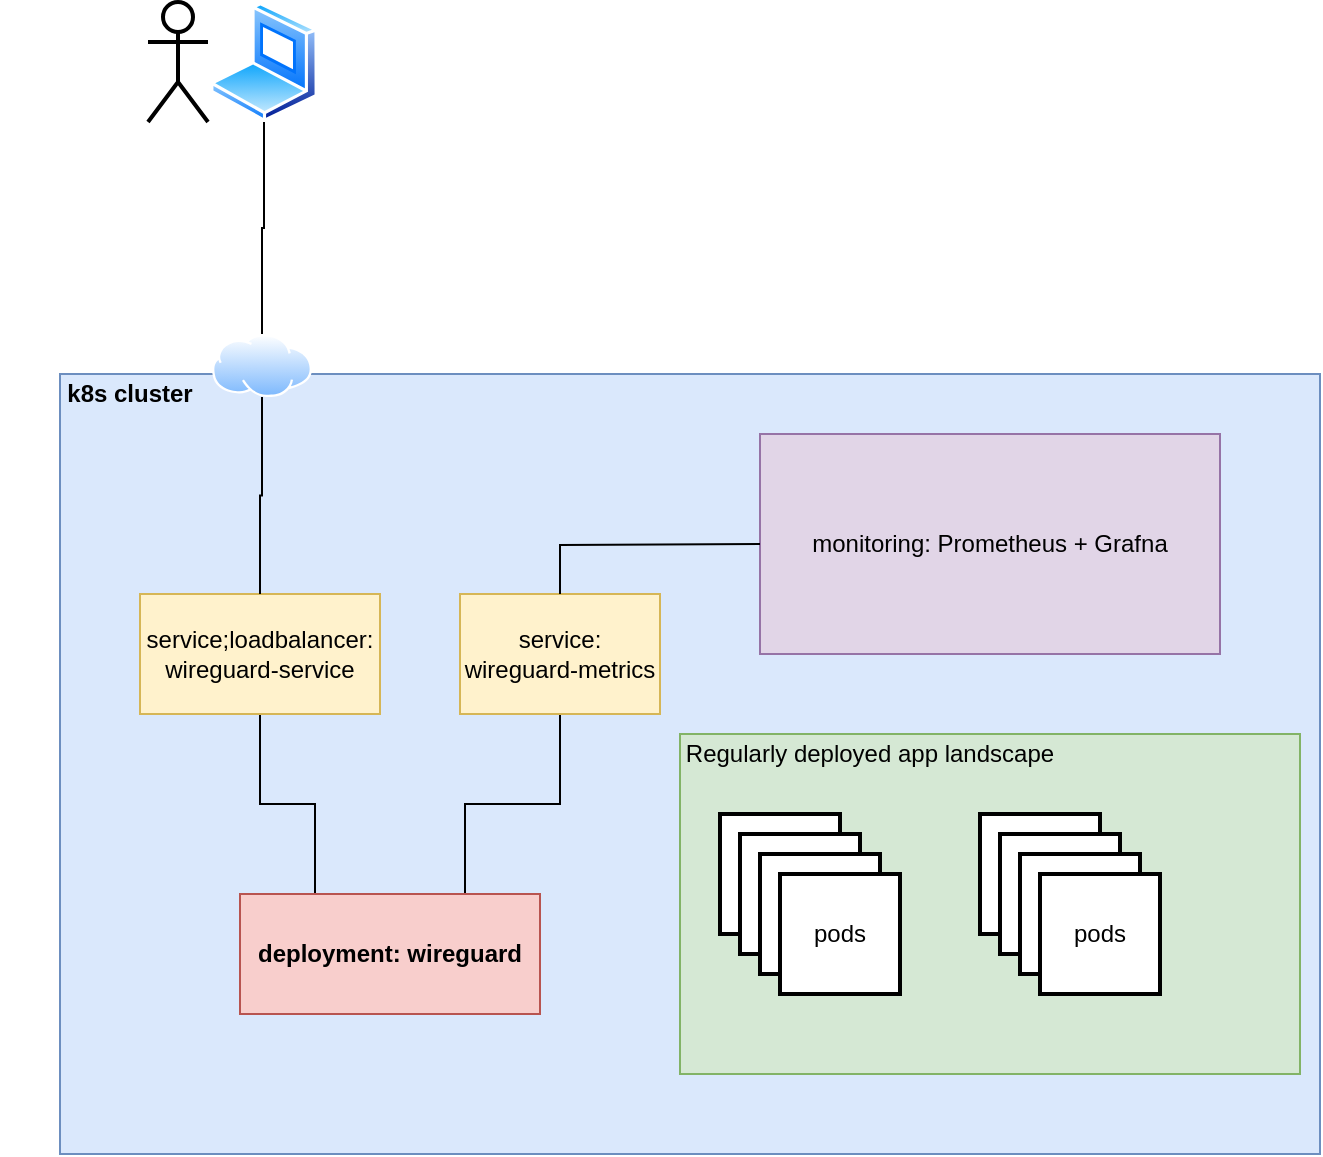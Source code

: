 <mxfile version="16.6.1" type="device"><diagram id="4dLHKhXSUBMGajlcW28m" name="Page-1"><mxGraphModel dx="1183" dy="768" grid="1" gridSize="10" guides="1" tooltips="1" connect="1" arrows="1" fold="1" page="1" pageScale="1" pageWidth="827" pageHeight="1169" background="#FFFFFF" math="0" shadow="0"><root><mxCell id="0"/><mxCell id="1" parent="0"/><mxCell id="W9VqupGXOlA_AwMssqUq-3" value="z" style="group;fontStyle=0" vertex="1" connectable="0" parent="1"><mxGeometry x="150" y="260" width="630" height="390" as="geometry"/></mxCell><mxCell id="W9VqupGXOlA_AwMssqUq-1" value="" style="rounded=0;whiteSpace=wrap;html=1;fillColor=#dae8fc;strokeColor=#6c8ebf;" vertex="1" parent="W9VqupGXOlA_AwMssqUq-3"><mxGeometry width="630" height="390" as="geometry"/></mxCell><mxCell id="W9VqupGXOlA_AwMssqUq-7" value="" style="rounded=0;whiteSpace=wrap;html=1;labelBackgroundColor=none;fillColor=#d5e8d4;strokeColor=#82b366;" vertex="1" parent="W9VqupGXOlA_AwMssqUq-3"><mxGeometry x="310" y="180" width="310" height="170" as="geometry"/></mxCell><mxCell id="W9VqupGXOlA_AwMssqUq-2" value="k8s cluster" style="text;html=1;strokeColor=none;fillColor=none;align=center;verticalAlign=middle;whiteSpace=wrap;rounded=0;labelBackgroundColor=none;fontStyle=1" vertex="1" parent="W9VqupGXOlA_AwMssqUq-3"><mxGeometry x="-30" width="130" height="20" as="geometry"/></mxCell><mxCell id="W9VqupGXOlA_AwMssqUq-32" style="edgeStyle=orthogonalEdgeStyle;rounded=0;orthogonalLoop=1;jettySize=auto;html=1;exitX=0.75;exitY=0;exitDx=0;exitDy=0;fontColor=#000000;endArrow=none;endFill=0;" edge="1" parent="W9VqupGXOlA_AwMssqUq-3" source="W9VqupGXOlA_AwMssqUq-4" target="W9VqupGXOlA_AwMssqUq-6"><mxGeometry relative="1" as="geometry"/></mxCell><mxCell id="W9VqupGXOlA_AwMssqUq-33" style="edgeStyle=orthogonalEdgeStyle;rounded=0;orthogonalLoop=1;jettySize=auto;html=1;exitX=0.25;exitY=0;exitDx=0;exitDy=0;fontColor=#000000;endArrow=none;endFill=0;" edge="1" parent="W9VqupGXOlA_AwMssqUq-3" source="W9VqupGXOlA_AwMssqUq-4" target="W9VqupGXOlA_AwMssqUq-5"><mxGeometry relative="1" as="geometry"/></mxCell><mxCell id="W9VqupGXOlA_AwMssqUq-4" value="deployment: wireguard" style="rounded=0;whiteSpace=wrap;html=1;labelBackgroundColor=none;fillColor=#f8cecc;strokeColor=#b85450;fontStyle=1" vertex="1" parent="W9VqupGXOlA_AwMssqUq-3"><mxGeometry x="90" y="260" width="150" height="60" as="geometry"/></mxCell><mxCell id="W9VqupGXOlA_AwMssqUq-5" value="&lt;span&gt;service;loadbalancer: wireguard-service&lt;/span&gt;" style="rounded=0;whiteSpace=wrap;html=1;labelBackgroundColor=none;fillColor=#fff2cc;strokeColor=#d6b656;fontStyle=0" vertex="1" parent="W9VqupGXOlA_AwMssqUq-3"><mxGeometry x="40" y="110" width="120" height="60" as="geometry"/></mxCell><mxCell id="W9VqupGXOlA_AwMssqUq-6" value="&lt;span style=&quot;&quot;&gt;service: wireguard-metrics&lt;/span&gt;" style="rounded=0;whiteSpace=wrap;html=1;labelBackgroundColor=none;fillColor=#fff2cc;strokeColor=#d6b656;fontStyle=0" vertex="1" parent="W9VqupGXOlA_AwMssqUq-3"><mxGeometry x="200" y="110" width="100" height="60" as="geometry"/></mxCell><mxCell id="W9VqupGXOlA_AwMssqUq-18" value="" style="group" vertex="1" connectable="0" parent="W9VqupGXOlA_AwMssqUq-3"><mxGeometry x="330" y="220" width="90" height="90" as="geometry"/></mxCell><mxCell id="W9VqupGXOlA_AwMssqUq-10" value="" style="rounded=0;whiteSpace=wrap;html=1;labelBackgroundColor=none;fontColor=#EA6B66;strokeWidth=2;" vertex="1" parent="W9VqupGXOlA_AwMssqUq-18"><mxGeometry width="60" height="60" as="geometry"/></mxCell><mxCell id="W9VqupGXOlA_AwMssqUq-15" value="" style="rounded=0;whiteSpace=wrap;html=1;labelBackgroundColor=none;fontColor=#EA6B66;strokeWidth=2;" vertex="1" parent="W9VqupGXOlA_AwMssqUq-18"><mxGeometry x="10" y="10" width="60" height="60" as="geometry"/></mxCell><mxCell id="W9VqupGXOlA_AwMssqUq-16" value="" style="rounded=0;whiteSpace=wrap;html=1;labelBackgroundColor=none;fontColor=#EA6B66;strokeWidth=2;" vertex="1" parent="W9VqupGXOlA_AwMssqUq-18"><mxGeometry x="20" y="20" width="60" height="60" as="geometry"/></mxCell><mxCell id="W9VqupGXOlA_AwMssqUq-17" value="&lt;font color=&quot;#000000&quot;&gt;pods&lt;/font&gt;" style="rounded=0;whiteSpace=wrap;html=1;labelBackgroundColor=none;fontColor=#EA6B66;strokeWidth=2;" vertex="1" parent="W9VqupGXOlA_AwMssqUq-18"><mxGeometry x="30" y="30" width="60" height="60" as="geometry"/></mxCell><mxCell id="W9VqupGXOlA_AwMssqUq-19" value="" style="group" vertex="1" connectable="0" parent="W9VqupGXOlA_AwMssqUq-3"><mxGeometry x="460" y="220" width="90" height="90" as="geometry"/></mxCell><mxCell id="W9VqupGXOlA_AwMssqUq-20" value="" style="rounded=0;whiteSpace=wrap;html=1;labelBackgroundColor=none;fontColor=#EA6B66;strokeWidth=2;" vertex="1" parent="W9VqupGXOlA_AwMssqUq-19"><mxGeometry width="60" height="60" as="geometry"/></mxCell><mxCell id="W9VqupGXOlA_AwMssqUq-21" value="" style="rounded=0;whiteSpace=wrap;html=1;labelBackgroundColor=none;fontColor=#EA6B66;strokeWidth=2;" vertex="1" parent="W9VqupGXOlA_AwMssqUq-19"><mxGeometry x="10" y="10" width="60" height="60" as="geometry"/></mxCell><mxCell id="W9VqupGXOlA_AwMssqUq-22" value="" style="rounded=0;whiteSpace=wrap;html=1;labelBackgroundColor=none;fontColor=#EA6B66;strokeWidth=2;" vertex="1" parent="W9VqupGXOlA_AwMssqUq-19"><mxGeometry x="20" y="20" width="60" height="60" as="geometry"/></mxCell><mxCell id="W9VqupGXOlA_AwMssqUq-23" value="&lt;font color=&quot;#000000&quot;&gt;pods&lt;/font&gt;" style="rounded=0;whiteSpace=wrap;html=1;labelBackgroundColor=none;fontColor=#EA6B66;strokeWidth=2;" vertex="1" parent="W9VqupGXOlA_AwMssqUq-19"><mxGeometry x="30" y="30" width="60" height="60" as="geometry"/></mxCell><mxCell id="W9VqupGXOlA_AwMssqUq-8" value="Regularly deployed app landscape" style="text;html=1;strokeColor=none;fillColor=none;align=center;verticalAlign=middle;whiteSpace=wrap;rounded=0;labelBackgroundColor=none;fontStyle=0" vertex="1" parent="W9VqupGXOlA_AwMssqUq-3"><mxGeometry x="310" y="180" width="190" height="20" as="geometry"/></mxCell><mxCell id="W9VqupGXOlA_AwMssqUq-34" value="&lt;span&gt;&lt;span style=&quot;font-weight: normal&quot;&gt;monitoring: Prometheus + Grafna&lt;/span&gt;&lt;/span&gt;" style="rounded=0;whiteSpace=wrap;html=1;labelBackgroundColor=none;fillColor=#e1d5e7;strokeColor=#9673a6;fontStyle=1" vertex="1" parent="W9VqupGXOlA_AwMssqUq-3"><mxGeometry x="350" y="30" width="230" height="110" as="geometry"/></mxCell><mxCell id="W9VqupGXOlA_AwMssqUq-36" style="edgeStyle=orthogonalEdgeStyle;rounded=0;orthogonalLoop=1;jettySize=auto;html=1;exitX=0;exitY=0.5;exitDx=0;exitDy=0;entryX=0.5;entryY=0;entryDx=0;entryDy=0;fontColor=#000000;endArrow=none;endFill=0;" edge="1" parent="W9VqupGXOlA_AwMssqUq-3" target="W9VqupGXOlA_AwMssqUq-6"><mxGeometry relative="1" as="geometry"><mxPoint x="350" y="85" as="sourcePoint"/></mxGeometry></mxCell><mxCell id="W9VqupGXOlA_AwMssqUq-39" value="" style="shape=umlActor;verticalLabelPosition=bottom;verticalAlign=top;html=1;outlineConnect=0;labelBackgroundColor=#F8FAFE;fontColor=#000000;strokeWidth=2;" vertex="1" parent="1"><mxGeometry x="194" y="74" width="30" height="60" as="geometry"/></mxCell><mxCell id="W9VqupGXOlA_AwMssqUq-47" style="edgeStyle=orthogonalEdgeStyle;rounded=0;orthogonalLoop=1;jettySize=auto;html=1;exitX=0.5;exitY=1;exitDx=0;exitDy=0;entryX=0.5;entryY=0;entryDx=0;entryDy=0;fontColor=#000000;endArrow=none;endFill=0;startArrow=none;" edge="1" parent="1" source="W9VqupGXOlA_AwMssqUq-48" target="W9VqupGXOlA_AwMssqUq-5"><mxGeometry relative="1" as="geometry"/></mxCell><mxCell id="W9VqupGXOlA_AwMssqUq-40" value="" style="aspect=fixed;perimeter=ellipsePerimeter;html=1;align=center;shadow=0;dashed=0;spacingTop=3;image;image=img/lib/active_directory/laptop_client.svg;labelBackgroundColor=#F8FAFE;fontColor=#000000;strokeWidth=2;" vertex="1" parent="1"><mxGeometry x="225" y="74" width="54" height="60" as="geometry"/></mxCell><mxCell id="W9VqupGXOlA_AwMssqUq-48" value="" style="aspect=fixed;perimeter=ellipsePerimeter;html=1;align=center;shadow=0;dashed=0;spacingTop=3;image;image=img/lib/active_directory/internet_cloud.svg;labelBackgroundColor=#F8FAFE;fontColor=#000000;strokeWidth=2;" vertex="1" parent="1"><mxGeometry x="226" y="240" width="50" height="31.5" as="geometry"/></mxCell><mxCell id="W9VqupGXOlA_AwMssqUq-49" value="" style="edgeStyle=orthogonalEdgeStyle;rounded=0;orthogonalLoop=1;jettySize=auto;html=1;exitX=0.5;exitY=1;exitDx=0;exitDy=0;entryX=0.5;entryY=0;entryDx=0;entryDy=0;fontColor=#000000;endArrow=none;endFill=0;" edge="1" parent="1" source="W9VqupGXOlA_AwMssqUq-40" target="W9VqupGXOlA_AwMssqUq-48"><mxGeometry relative="1" as="geometry"><mxPoint x="251.0" y="134" as="sourcePoint"/><mxPoint x="250" y="370" as="targetPoint"/></mxGeometry></mxCell></root></mxGraphModel></diagram></mxfile>